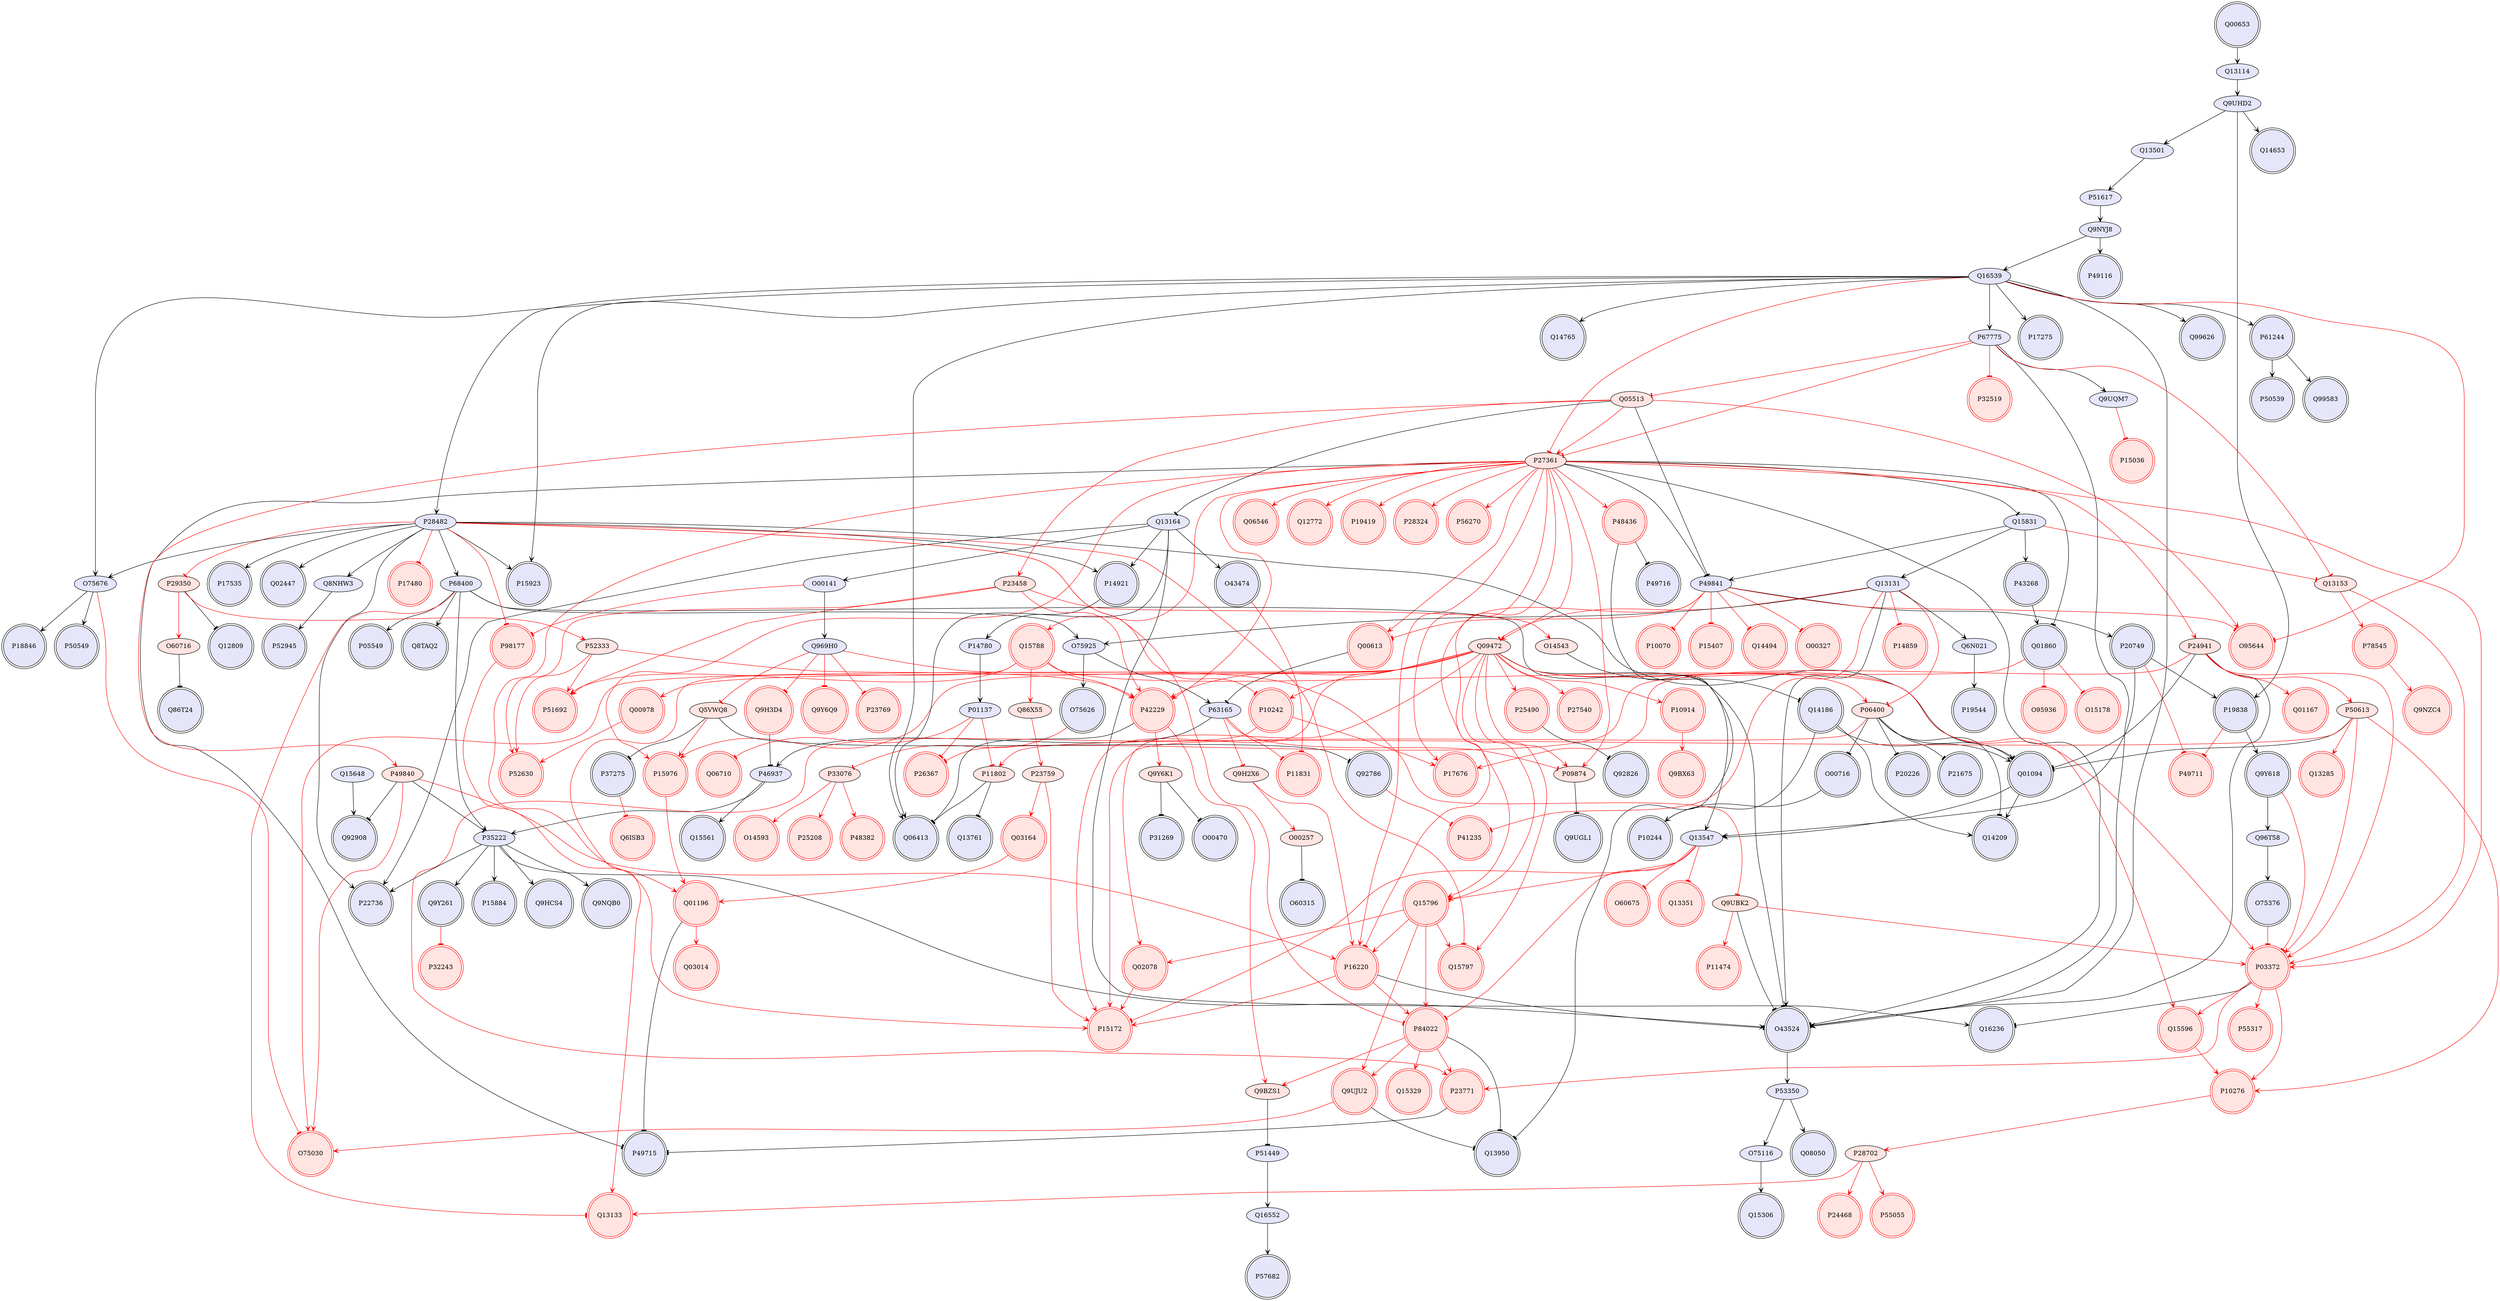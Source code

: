 digraph {

Q9UJU2->Q13950 [penwidth=1, color=black, arrowhead="tee"]
P48436->Q13950 [penwidth=1, color=black, arrowhead="tee"]
P84022->Q13950 [penwidth=1, color=black, arrowhead="tee"]
P53350->Q08050 [penwidth=1, color=black, arrowhead="vee"]
Q09472->O43524 [penwidth=1, color=black, arrowhead="tee"]
P27361->P49715 [penwidth=1, color=black, arrowhead="tee"]
P27361->Q15831 [penwidth=1, color=black, arrowhead="tee"]
P27361->O43524 [penwidth=1, color=black, arrowhead="tee"]
P27361->P49841 [penwidth=1, color=black, arrowhead="tee"]
P27361->Q01860 [penwidth=1, color=black, arrowhead="tee"]
Q13501->P51617 [penwidth=1, color=black, arrowhead="vee"]
Q9UHD2->Q13501 [penwidth=1, color=black, arrowhead="vee"]
P46937->P35222 [penwidth=1, color=black, arrowhead="vee"]
P35222->Q9NQB0 [penwidth=1, color=black, arrowhead="vee"]
P49840->P35222 [penwidth=1, color=black, arrowhead="tee"]
P68400->P35222 [penwidth=1, color=black, arrowhead="vee"]
P35222->P22736 [penwidth=1, color=black, arrowhead="vee"]
P35222->O43524 [penwidth=1, color=black, arrowhead="vee"]
P35222->P15884 [penwidth=1, color=black, arrowhead="vee"]
P35222->Q9HCS4 [penwidth=1, color=black, arrowhead="vee"]
Q00653->Q13114 [penwidth=1, color=black, arrowhead="vee"]
O00716->P10244 [penwidth=1, color=black, arrowhead="vee"]
Q9H3D4->P46937 [penwidth=1, color=black, arrowhead="tee"]
P63165->P46937 [penwidth=1, color=black, arrowhead="vee"]
P46937->Q15561 [penwidth=1, color=black, arrowhead="vee"]
Q9NYJ8->P49116 [penwidth=1, color=black, arrowhead="vee"]
P23771->P49715 [penwidth=1, color=black, arrowhead="tee"]
Q01196->P49715 [penwidth=1, color=black, arrowhead="tee"]
P16220->O43524 [penwidth=1, color=black, arrowhead="tee"]
P19838->Q9Y618 [penwidth=1, color=black, arrowhead="vee"]
P20749->P19838 [penwidth=1, color=black, arrowhead="vee"]
Q9UHD2->P19838 [penwidth=1, color=black, arrowhead="vee"]
P03372->Q16236 [penwidth=1, color=black, arrowhead="tee"]
P06400->O00716 [penwidth=1, color=black, arrowhead="tee"]
O14543->Q14186 [penwidth=1, color=black, arrowhead="tee"]
Q9Y618->Q96T58 [penwidth=1, color=black, arrowhead="vee"]
Q96T58->O75376 [penwidth=1, color=black, arrowhead="vee"]
Q01094->Q14209 [penwidth=1, color=black, arrowhead="vee"]
P06400->Q14209 [penwidth=1, color=black, arrowhead="tee"]
Q14186->Q14209 [penwidth=1, color=black, arrowhead="vee"]
Q15831->P49841 [penwidth=1, color=black, arrowhead="vee"]
Q15831->Q13131 [penwidth=1, color=black, arrowhead="vee"]
Q15831->P43268 [penwidth=1, color=black, arrowhead="vee"]
P29350->Q12809 [penwidth=1, color=black, arrowhead="tee"]
O75676->P18846 [penwidth=1, color=black, arrowhead="vee"]
Q16539->O75676 [penwidth=1, color=black, arrowhead="vee"]
P28482->O75676 [penwidth=1, color=black, arrowhead="vee"]
O75676->P50549 [penwidth=1, color=black, arrowhead="vee"]
P24941->Q01094 [penwidth=1, color=black, arrowhead="tee"]
P24941->O43524 [penwidth=1, color=black, arrowhead="tee"]
P67775->Q9UQM7 [penwidth=1, color=black, arrowhead="vee"]
P67775->O43524 [penwidth=1, color=black, arrowhead="vee"]
Q16539->P67775 [penwidth=1, color=black, arrowhead="vee"]
P14780->P01137 [penwidth=1, color=black, arrowhead="vee"]
P06400->P20226 [penwidth=1, color=black, arrowhead="tee"]
Q16539->Q14765 [penwidth=1, color=black, arrowhead="vee"]
P49840->Q92908 [penwidth=1, color=black, arrowhead="tee"]
Q9UHD2->Q14653 [penwidth=1, color=black, arrowhead="vee"]
O75925->P63165 [penwidth=1, color=black, arrowhead="vee"]
P68400->O75925 [penwidth=1, color=black, arrowhead="vee"]
O75925->O75626 [penwidth=1, color=black, arrowhead="vee"]
Q13131->O75925 [penwidth=1, color=black, arrowhead="vee"]
P53350->O75116 [penwidth=1, color=black, arrowhead="vee"]
O75116->Q15306 [penwidth=1, color=black, arrowhead="vee"]
Q00613->P63165 [penwidth=1, color=black, arrowhead="tee"]
O00141->Q969H0 [penwidth=1, color=black, arrowhead="vee"]
Q13164->O00141 [penwidth=1, color=black, arrowhead="vee"]
P61244->Q99583 [penwidth=1, color=black, arrowhead="vee"]
Q16539->P61244 [penwidth=1, color=black, arrowhead="vee"]
P61244->P50539 [penwidth=1, color=black, arrowhead="vee"]
P68400->Q13547 [penwidth=1, color=black, arrowhead="vee"]
P20749->Q13547 [penwidth=1, color=black, arrowhead="vee"]
Q01094->Q13547 [penwidth=1, color=black, arrowhead="vee"]
O43524->P53350 [penwidth=1, color=black, arrowhead="vee"]
P68400->Q8TAQ2 [penwidth=1, color=black, arrowhead="vee"]
P28482->P68400 [penwidth=1, color=black, arrowhead="vee"]
P68400->P05549 [penwidth=1, color=black, arrowhead="vee"]
P49841->P20749 [penwidth=1, color=black, arrowhead="vee"]
P50613->Q01094 [penwidth=1, color=black, arrowhead="tee"]
P06400->Q01094 [penwidth=1, color=black, arrowhead="tee"]
P28482->Q01094 [penwidth=1, color=black, arrowhead="vee"]
Q14186->Q01094 [penwidth=1, color=black, arrowhead="vee"]
P11802->Q13761 [penwidth=1, color=black, arrowhead="tee"]
P06400->P21675 [penwidth=1, color=black, arrowhead="tee"]
Q16539->P15923 [penwidth=1, color=black, arrowhead="vee"]
P28482->P15923 [penwidth=1, color=black, arrowhead="vee"]
Q9UBK2->O43524 [penwidth=1, color=black, arrowhead="tee"]
Q13164->P22736 [penwidth=1, color=black, arrowhead="vee"]
P28482->P22736 [penwidth=1, color=black, arrowhead="vee"]
Q13164->Q16236 [penwidth=1, color=black, arrowhead="vee"]
Q16539->P17275 [penwidth=1, color=black, arrowhead="vee"]
P51617->Q9NYJ8 [penwidth=1, color=black, arrowhead="vee"]
Q9NYJ8->Q16539 [penwidth=1, color=black, arrowhead="vee"]
Q05513->Q13164 [penwidth=1, color=black, arrowhead="tee"]
Q05513->P49841 [penwidth=1, color=black, arrowhead="tee"]
P09874->Q9UGL1 [penwidth=1, color=black, arrowhead="tee"]
Q13164->P14921 [penwidth=1, color=black, arrowhead="vee"]
Q13164->Q06413 [penwidth=1, color=black, arrowhead="vee"]
Q13114->Q9UHD2 [penwidth=1, color=black, arrowhead="vee"]
Q9BZS1->P51449 [penwidth=1, color=black, arrowhead="tee"]
Q16539->O43524 [penwidth=1, color=black, arrowhead="vee"]
Q13131->O43524 [penwidth=1, color=black, arrowhead="vee"]
P28482->P17535 [penwidth=1, color=black, arrowhead="vee"]
P28482->Q02447 [penwidth=1, color=black, arrowhead="vee"]
Q16539->P28482 [penwidth=1, color=black, arrowhead="vee"]
Q16539->Q99626 [penwidth=1, color=black, arrowhead="vee"]
Q16539->Q06413 [penwidth=1, color=black, arrowhead="vee"]
O60716->Q86T24 [penwidth=1, color=black, arrowhead="tee"]
P28482->P14921 [penwidth=1, color=black, arrowhead="vee"]
P28482->Q8NHW3 [penwidth=1, color=black, arrowhead="vee"]
P11802->Q06413 [penwidth=1, color=black, arrowhead="tee"]
Q13131->Q6N021 [penwidth=1, color=black, arrowhead="vee"]
O00257->O60315 [penwidth=1, color=black, arrowhead="tee"]
Q6N021->P19544 [penwidth=1, color=black, arrowhead="vee"]
P35222->Q9Y261 [penwidth=1, color=black, arrowhead="vee"]
P14921->P14780 [penwidth=1, color=black, arrowhead="vee"]
P43268->Q01860 [penwidth=1, color=black, arrowhead="vee"]
P25490->Q92826 [penwidth=1, color=black, arrowhead="tee"]
P42229->Q06413 [penwidth=1, color=black, arrowhead="tee"]
Q5VWQ8->P37275 [penwidth=1, color=black, arrowhead="tee"]
P48436->P49716 [penwidth=1, color=black, arrowhead="tee"]
Q16552->P57682 [penwidth=1, color=black, arrowhead="vee"]
Q5VWQ8->Q92786 [penwidth=1, color=black, arrowhead="tee"]
Q9Y6K1->O00470 [penwidth=1, color=black, arrowhead="tee"]
Q14186->P10244 [penwidth=1, color=black, arrowhead="vee"]
Q9Y6K1->P31269 [penwidth=1, color=black, arrowhead="tee"]
Q8NHW3->P52945 [penwidth=1, color=black, arrowhead="vee"]
Q13164->O43474 [penwidth=1, color=black, arrowhead="vee"]
P51449->Q16552 [penwidth=1, color=black, arrowhead="vee"]
Q13131->P14859 [penwidth=1, color=red, arrowhead="tee"]
P27361->Q09472 [penwidth=1, color=red, arrowhead="vee"]
Q09472->Q15797 [penwidth=1, color=red, arrowhead="vee"]
Q09472->P27540 [penwidth=1, color=red, arrowhead="vee"]
Q09472->P25490 [penwidth=1, color=red, arrowhead="vee"]
Q09472->P15172 [penwidth=1, color=red, arrowhead="vee"]
Q09472->P10242 [penwidth=1, color=red, arrowhead="vee"]
Q09472->Q15596 [penwidth=1, color=red, arrowhead="vee"]
Q09472->P10914 [penwidth=1, color=red, arrowhead="vee"]
Q09472->P06400 [penwidth=1, color=red, arrowhead="vee"]
Q09472->O75030 [penwidth=1, color=red, arrowhead="vee"]
Q09472->Q02078 [penwidth=1, color=red, arrowhead="vee"]
Q09472->P42229 [penwidth=1, color=red, arrowhead="vee"]
Q09472->P09874 [penwidth=1, color=red, arrowhead="vee"]
Q09472->P15976 [penwidth=1, color=red, arrowhead="vee"]
Q13131->Q09472 [penwidth=1, color=red, arrowhead="tee"]
Q09472->Q00978 [penwidth=1, color=red, arrowhead="vee"]
P49841->O00327 [penwidth=1, color=red, arrowhead="tee"]
P27361->P16220 [penwidth=1, color=red, arrowhead="vee"]
P27361->P03372 [penwidth=1, color=red, arrowhead="vee"]
P27361->P24941 [penwidth=1, color=red, arrowhead="vee"]
P67775->P27361 [penwidth=1, color=red, arrowhead="tee"]
P27361->Q00613 [penwidth=1, color=red, arrowhead="vee"]
P27361->Q15788 [penwidth=1, color=red, arrowhead="vee"]
P27361->Q06546 [penwidth=1, color=red, arrowhead="vee"]
P27361->P42229 [penwidth=1, color=red, arrowhead="vee"]
P27361->P17676 [penwidth=1, color=red, arrowhead="vee"]
Q05513->P27361 [penwidth=1, color=red, arrowhead="vee"]
P27361->P09874 [penwidth=1, color=red, arrowhead="vee"]
P27361->Q12772 [penwidth=1, color=red, arrowhead="vee"]
P27361->P15976 [penwidth=1, color=red, arrowhead="vee"]
P27361->Q01196 [penwidth=1, color=red, arrowhead="vee"]
Q16539->P27361 [penwidth=1, color=red, arrowhead="tee"]
P27361->P19419 [penwidth=1, color=red, arrowhead="vee"]
P27361->P28324 [penwidth=1, color=red, arrowhead="vee"]
P27361->P56270 [penwidth=1, color=red, arrowhead="vee"]
P42229->Q9Y6K1 [penwidth=1, color=red, arrowhead="vee"]
Q15788->P51692 [penwidth=1, color=red, arrowhead="vee"]
P23458->P51692 [penwidth=1, color=red, arrowhead="vee"]
P28482->Q15797 [penwidth=1, color=red, arrowhead="tee"]
Q9H2X6->P16220 [penwidth=1, color=red, arrowhead="vee"]
P49840->P16220 [penwidth=1, color=red, arrowhead="vee"]
P16220->P84022 [penwidth=1, color=red, arrowhead="vee"]
P49841->P16220 [penwidth=1, color=red, arrowhead="tee"]
Q9Y261->P32243 [penwidth=1, color=red, arrowhead="tee"]
Q969H0->Q9Y6Q9 [penwidth=1, color=red, arrowhead="tee"]
P63165->Q9H2X6 [penwidth=1, color=red, arrowhead="tee"]
Q9H2X6->O00257 [penwidth=1, color=red, arrowhead="vee"]
Q9Y618->P03372 [penwidth=1, color=red, arrowhead="tee"]
O75376->P03372 [penwidth=1, color=red, arrowhead="tee"]
P24941->P03372 [penwidth=1, color=red, arrowhead="vee"]
Q15788->P03372 [penwidth=1, color=red, arrowhead="vee"]
P03372->P10276 [penwidth=1, color=red, arrowhead="vee"]
P03372->P23771 [penwidth=1, color=red, arrowhead="vee"]
P03372->Q15596 [penwidth=1, color=red, arrowhead="vee"]
P50613->P03372 [penwidth=1, color=red, arrowhead="vee"]
Q13153->P03372 [penwidth=1, color=red, arrowhead="vee"]
Q9UBK2->P03372 [penwidth=1, color=red, arrowhead="vee"]
P03372->P55317 [penwidth=1, color=red, arrowhead="vee"]
P23458->P52630 [penwidth=1, color=red, arrowhead="vee"]
Q00978->P52630 [penwidth=1, color=red, arrowhead="vee"]
P49841->P10070 [penwidth=1, color=red, arrowhead="tee"]
P23458->O14543 [penwidth=1, color=red, arrowhead="vee"]
Q15831->Q13153 [penwidth=1, color=red, arrowhead="tee"]
Q15788->Q86X55 [penwidth=1, color=red, arrowhead="vee"]
Q86X55->P23759 [penwidth=1, color=red, arrowhead="vee"]
P29350->O60716 [penwidth=1, color=red, arrowhead="vee"]
P28482->P29350 [penwidth=1, color=red, arrowhead="tee"]
O75676->O75030 [penwidth=1, color=red, arrowhead="tee"]
P24941->P50613 [penwidth=1, color=red, arrowhead="vee"]
P24941->P17676 [penwidth=1, color=red, arrowhead="vee"]
P24941->Q01167 [penwidth=1, color=red, arrowhead="vee"]
P67775->Q13153 [penwidth=1, color=red, arrowhead="tee"]
P67775->Q05513 [penwidth=1, color=red, arrowhead="tee"]
P67775->P32519 [penwidth=1, color=red, arrowhead="tee"]
O43474->P11831 [penwidth=1, color=red, arrowhead="tee"]
P49840->O75030 [penwidth=1, color=red, arrowhead="vee"]
Q05513->P49840 [penwidth=1, color=red, arrowhead="vee"]
P49841->Q00613 [penwidth=1, color=red, arrowhead="tee"]
Q15788->P42229 [penwidth=1, color=red, arrowhead="vee"]
Q15788->Q13133 [penwidth=1, color=red, arrowhead="vee"]
Q9UJU2->O75030 [penwidth=1, color=red, arrowhead="vee"]
P84022->Q9UJU2 [penwidth=1, color=red, arrowhead="vee"]
Q969H0->Q9H3D4 [penwidth=1, color=red, arrowhead="tee"]
Q15596->P10276 [penwidth=1, color=red, arrowhead="vee"]
P50613->P10276 [penwidth=1, color=red, arrowhead="vee"]
P10276->P28702 [penwidth=1, color=red, arrowhead="vee"]
Q13547->P15172 [penwidth=1, color=red, arrowhead="tee"]
P06400->P15172 [penwidth=1, color=red, arrowhead="vee"]
Q02078->P15172 [penwidth=1, color=red, arrowhead="vee"]
P10242->P23771 [penwidth=1, color=red, arrowhead="vee"]
P10242->P17676 [penwidth=1, color=red, arrowhead="vee"]
P28482->P10242 [penwidth=1, color=red, arrowhead="tee"]
P63165->P11831 [penwidth=1, color=red, arrowhead="tee"]
P63165->P09874 [penwidth=1, color=red, arrowhead="tee"]
O00141->P98177 [penwidth=1, color=red, arrowhead="tee"]
P84022->P23771 [penwidth=1, color=red, arrowhead="vee"]
Q13547->O60675 [penwidth=1, color=red, arrowhead="tee"]
Q13547->P84022 [penwidth=1, color=red, arrowhead="tee"]
Q13547->Q13351 [penwidth=1, color=red, arrowhead="tee"]
Q9UQM7->P15036 [penwidth=1, color=red, arrowhead="tee"]
P33076->P25208 [penwidth=1, color=red, arrowhead="vee"]
P68400->Q13133 [penwidth=1, color=red, arrowhead="tee"]
P50613->Q13285 [penwidth=1, color=red, arrowhead="vee"]
P50613->P11802 [penwidth=1, color=red, arrowhead="vee"]
P49841->P15407 [penwidth=1, color=red, arrowhead="tee"]
P10914->Q9BX63 [penwidth=1, color=red, arrowhead="vee"]
P01137->Q06710 [penwidth=1, color=red, arrowhead="tee"]
Q13131->P06400 [penwidth=1, color=red, arrowhead="tee"]
Q969H0->Q9UBK2 [penwidth=1, color=red, arrowhead="tee"]
Q969H0->Q5VWQ8 [penwidth=1, color=red, arrowhead="tee"]
Q969H0->P23769 [penwidth=1, color=red, arrowhead="tee"]
Q13153->P78545 [penwidth=1, color=red, arrowhead="vee"]
Q9UBK2->P11474 [penwidth=1, color=red, arrowhead="vee"]
P23458->P42229 [penwidth=1, color=red, arrowhead="vee"]
P42229->Q9BZS1 [penwidth=1, color=red, arrowhead="vee"]
P84022->Q15329 [penwidth=1, color=red, arrowhead="vee"]
P28482->P84022 [penwidth=1, color=red, arrowhead="tee"]
P84022->Q9BZS1 [penwidth=1, color=red, arrowhead="vee"]
Q05513->P23458 [penwidth=1, color=red, arrowhead="vee"]
Q05513->O95644 [penwidth=1, color=red, arrowhead="vee"]
Q03164->Q01196 [penwidth=1, color=red, arrowhead="vee"]
P23759->Q03164 [penwidth=1, color=red, arrowhead="vee"]
P15976->Q01196 [penwidth=1, color=red, arrowhead="vee"]
Q5VWQ8->P15976 [penwidth=1, color=red, arrowhead="vee"]
Q01196->Q03014 [penwidth=1, color=red, arrowhead="vee"]
Q16539->O95644 [penwidth=1, color=red, arrowhead="tee"]
P49841->O95644 [penwidth=1, color=red, arrowhead="tee"]
P49841->Q14494 [penwidth=1, color=red, arrowhead="tee"]
P28482->P98177 [penwidth=1, color=red, arrowhead="tee"]
P28482->P17480 [penwidth=1, color=red, arrowhead="tee"]
Q92786->P41235 [penwidth=1, color=red, arrowhead="tee"]
P28702->Q13133 [penwidth=1, color=red, arrowhead="vee"]
P28702->P55055 [penwidth=1, color=red, arrowhead="vee"]
P28702->P24468 [penwidth=1, color=red, arrowhead="vee"]
Q13131->P41235 [penwidth=1, color=red, arrowhead="tee"]
P78545->Q9NZC4 [penwidth=1, color=red, arrowhead="vee"]
P33076->P48382 [penwidth=1, color=red, arrowhead="vee"]
P33076->O14593 [penwidth=1, color=red, arrowhead="vee"]
P16220->P15172 [penwidth=1, color=red, arrowhead="vee"]
P23759->P15172 [penwidth=1, color=red, arrowhead="vee"]
P98177->P15172 [penwidth=1, color=red, arrowhead="vee"]
P19838->P49711 [penwidth=1, color=red, arrowhead="tee"]
P20749->P49711 [penwidth=1, color=red, arrowhead="tee"]
Q01860->O95936 [penwidth=1, color=red, arrowhead="tee"]
Q01860->P26367 [penwidth=1, color=red, arrowhead="tee"]
Q01860->O15178 [penwidth=1, color=red, arrowhead="tee"]
P37275->Q6ISB3 [penwidth=1, color=red, arrowhead="tee"]
O75626->P33076 [penwidth=1, color=red, arrowhead="tee"]
P27361->P48436 [penwidth=1, color=red, arrowhead="vee"]
P01137->P26367 [penwidth=1, color=red, arrowhead="tee"]
P01137->P11802 [penwidth=1, color=red, arrowhead="tee"]
Q15648->Q92908 [penwidth=1, color=black, arrowhead="vee"]
Q09472->Q15796 [penwidth=1, color=red, arrowhead="vee"]
P27361->Q15796 [penwidth=1, color=red, arrowhead="vee"]
Q15796->Q15797 [penwidth=1, color=red, arrowhead="vee"]
Q15796->P16220 [penwidth=1, color=red, arrowhead="vee"]
Q15796->Q9UJU2 [penwidth=1, color=red, arrowhead="vee"]
Q13547->Q15796 [penwidth=1, color=red, arrowhead="tee"]
Q15796->Q02078 [penwidth=1, color=red, arrowhead="vee"]
Q15796->P84022 [penwidth=1, color=red, arrowhead="vee"]
P52333->P51692 [penwidth=1, color=red, arrowhead="vee"]
P52333->P52630 [penwidth=1, color=red, arrowhead="vee"]
P29350->P52333 [penwidth=1, color=red, arrowhead="vee"]
P52333->P42229 [penwidth=1, color=red, arrowhead="vee"]
Q00653 [style=filled, color=black, fillcolor=lavender, shape=invhouse];
P27540 [style=filled, color=red, fillcolor=mistyrose, shape=doublecircle];
O00327 [style=filled, color=red, fillcolor=mistyrose, shape=doublecircle];
P18846 [style=filled, color=black, fillcolor=lavender, shape=doublecircle];
Q9BX63 [style=filled, color=red, fillcolor=mistyrose, shape=doublecircle];
P20749 [style=filled, color=black, fillcolor=lavender, shape=doublecircle];
Q99626 [style=filled, color=black, fillcolor=lavender, shape=doublecircle];
P49715 [style=filled, color=black, fillcolor=lavender, shape=doublecircle];
P17676 [style=filled, color=red, fillcolor=mistyrose, shape=doublecircle];
P49716 [style=filled, color=black, fillcolor=lavender, shape=doublecircle];
P16220 [style=filled, color=red, fillcolor=mistyrose, shape=doublecircle];
P49711 [style=filled, color=red, fillcolor=mistyrose, shape=doublecircle];
Q01094 [style=filled, color=black, fillcolor=lavender, shape=doublecircle];
Q14209 [style=filled, color=black, fillcolor=lavender, shape=doublecircle];
O00716 [style=filled, color=black, fillcolor=lavender, shape=doublecircle];
Q15329 [style=filled, color=red, fillcolor=mistyrose, shape=doublecircle];
Q9NZC4 [style=filled, color=red, fillcolor=mistyrose, shape=doublecircle];
P32519 [style=filled, color=red, fillcolor=mistyrose, shape=doublecircle];
P78545 [style=filled, color=red, fillcolor=mistyrose, shape=doublecircle];
P19419 [style=filled, color=red, fillcolor=mistyrose, shape=doublecircle];
P28324 [style=filled, color=red, fillcolor=mistyrose, shape=doublecircle];
O95936 [style=filled, color=red, fillcolor=mistyrose, shape=doublecircle];
Q12809 [style=filled, color=black, fillcolor=lavender, shape=doublecircle];
P03372 [style=filled, color=red, fillcolor=mistyrose, shape=doublecircle];
P11474 [style=filled, color=red, fillcolor=mistyrose, shape=doublecircle];
P14921 [style=filled, color=black, fillcolor=lavender, shape=doublecircle];
P15036 [style=filled, color=red, fillcolor=mistyrose, shape=doublecircle];
P50549 [style=filled, color=black, fillcolor=lavender, shape=doublecircle];
P43268 [style=filled, color=black, fillcolor=lavender, shape=doublecircle];
P15407 [style=filled, color=red, fillcolor=mistyrose, shape=doublecircle];
P55317 [style=filled, color=red, fillcolor=mistyrose, shape=doublecircle];
Q9Y261 [style=filled, color=black, fillcolor=lavender, shape=doublecircle];
Q01167 [style=filled, color=red, fillcolor=mistyrose, shape=doublecircle];
Q08050 [style=filled, color=black, fillcolor=lavender, shape=doublecircle];
O43524 [style=filled, color=black, fillcolor=lavender, shape=doublecircle];
P98177 [style=filled, color=red, fillcolor=mistyrose, shape=doublecircle];
Q06546 [style=filled, color=red, fillcolor=mistyrose, shape=doublecircle];
P15976 [style=filled, color=red, fillcolor=mistyrose, shape=doublecircle];
P23769 [style=filled, color=red, fillcolor=mistyrose, shape=doublecircle];
P23771 [style=filled, color=red, fillcolor=mistyrose, shape=doublecircle];
Q92908 [style=filled, color=black, fillcolor=lavender, shape=doublecircle];
P10070 [style=filled, color=red, fillcolor=mistyrose, shape=doublecircle];
Q6ISB3 [style=filled, color=red, fillcolor=mistyrose, shape=doublecircle];
Q03014 [style=filled, color=red, fillcolor=mistyrose, shape=doublecircle];
P41235 [style=filled, color=red, fillcolor=mistyrose, shape=doublecircle];
P31269 [style=filled, color=black, fillcolor=lavender, shape=doublecircle];
Q92826 [style=filled, color=black, fillcolor=lavender, shape=doublecircle];
Q00613 [style=filled, color=red, fillcolor=mistyrose, shape=doublecircle];
P10914 [style=filled, color=red, fillcolor=mistyrose, shape=doublecircle];
Q14653 [style=filled, color=black, fillcolor=lavender, shape=doublecircle];
Q15306 [style=filled, color=black, fillcolor=lavender, shape=doublecircle];
Q00978 [style=filled, color=red, fillcolor=mistyrose, shape=doublecircle];
P17275 [style=filled, color=black, fillcolor=lavender, shape=doublecircle];
P17535 [style=filled, color=black, fillcolor=lavender, shape=doublecircle];
Q9UGL1 [style=filled, color=black, fillcolor=lavender, shape=doublecircle];
Q13351 [style=filled, color=red, fillcolor=mistyrose, shape=doublecircle];
P57682 [style=filled, color=black, fillcolor=lavender, shape=doublecircle];
O43474 [style=filled, color=black, fillcolor=lavender, shape=doublecircle];
Q03164 [style=filled, color=red, fillcolor=mistyrose, shape=doublecircle];
Q9UJU2 [style=filled, color=red, fillcolor=mistyrose, shape=doublecircle];
O60675 [style=filled, color=red, fillcolor=mistyrose, shape=doublecircle];
P61244 [style=filled, color=black, fillcolor=lavender, shape=doublecircle];
P56270 [style=filled, color=red, fillcolor=mistyrose, shape=doublecircle];
Q02078 [style=filled, color=red, fillcolor=mistyrose, shape=doublecircle];
Q06413 [style=filled, color=black, fillcolor=lavender, shape=doublecircle];
O00470 [style=filled, color=black, fillcolor=lavender, shape=doublecircle];
O75030 [style=filled, color=red, fillcolor=mistyrose, shape=doublecircle];
Q99583 [style=filled, color=black, fillcolor=lavender, shape=doublecircle];
P50539 [style=filled, color=black, fillcolor=lavender, shape=doublecircle];
P10242 [style=filled, color=red, fillcolor=mistyrose, shape=doublecircle];
P10244 [style=filled, color=black, fillcolor=lavender, shape=doublecircle];
P15172 [style=filled, color=red, fillcolor=mistyrose, shape=doublecircle];
Q15788 [style=filled, color=red, fillcolor=mistyrose, shape=doublecircle];
Q15596 [style=filled, color=red, fillcolor=mistyrose, shape=doublecircle];
Q9Y6Q9 [style=filled, color=red, fillcolor=mistyrose, shape=doublecircle];
O75376 [style=filled, color=black, fillcolor=lavender, shape=doublecircle];
O95644 [style=filled, color=red, fillcolor=mistyrose, shape=doublecircle];
Q16236 [style=filled, color=black, fillcolor=lavender, shape=doublecircle];
P19838 [style=filled, color=black, fillcolor=lavender, shape=doublecircle];
Q00653 [style=filled, color=black, fillcolor=lavender, shape=doublecircle];
P25208 [style=filled, color=red, fillcolor=mistyrose, shape=doublecircle];
P55055 [style=filled, color=red, fillcolor=mistyrose, shape=doublecircle];
Q13133 [style=filled, color=red, fillcolor=mistyrose, shape=doublecircle];
P49116 [style=filled, color=black, fillcolor=lavender, shape=doublecircle];
P24468 [style=filled, color=red, fillcolor=mistyrose, shape=doublecircle];
Q9Y618 [style=filled, color=black, fillcolor=lavender, shape=doublecircle];
P22736 [style=filled, color=black, fillcolor=lavender, shape=doublecircle];
Q13285 [style=filled, color=red, fillcolor=mistyrose, shape=doublecircle];
Q14494 [style=filled, color=red, fillcolor=mistyrose, shape=doublecircle];
P32243 [style=filled, color=red, fillcolor=mistyrose, shape=doublecircle];
P26367 [style=filled, color=red, fillcolor=mistyrose, shape=doublecircle];
Q06710 [style=filled, color=red, fillcolor=mistyrose, shape=doublecircle];
P52945 [style=filled, color=black, fillcolor=lavender, shape=doublecircle];
P14859 [style=filled, color=red, fillcolor=mistyrose, shape=doublecircle];
Q01860 [style=filled, color=black, fillcolor=lavender, shape=doublecircle];
O75626 [style=filled, color=black, fillcolor=lavender, shape=doublecircle];
Q92786 [style=filled, color=black, fillcolor=lavender, shape=doublecircle];
P10276 [style=filled, color=red, fillcolor=mistyrose, shape=doublecircle];
P48382 [style=filled, color=red, fillcolor=mistyrose, shape=doublecircle];
O14593 [style=filled, color=red, fillcolor=mistyrose, shape=doublecircle];
Q01196 [style=filled, color=red, fillcolor=mistyrose, shape=doublecircle];
Q13950 [style=filled, color=black, fillcolor=lavender, shape=doublecircle];
Q13761 [style=filled, color=black, fillcolor=lavender, shape=doublecircle];
Q15797 [style=filled, color=red, fillcolor=mistyrose, shape=doublecircle];
Q15796 [style=filled, color=red, fillcolor=mistyrose, shape=doublecircle];
P84022 [style=filled, color=red, fillcolor=mistyrose, shape=doublecircle];
Q8TAQ2 [style=filled, color=black, fillcolor=lavender, shape=doublecircle];
P48436 [style=filled, color=red, fillcolor=mistyrose, shape=doublecircle];
Q02447 [style=filled, color=black, fillcolor=lavender, shape=doublecircle];
Q12772 [style=filled, color=red, fillcolor=mistyrose, shape=doublecircle];
P11831 [style=filled, color=red, fillcolor=mistyrose, shape=doublecircle];
P52630 [style=filled, color=red, fillcolor=mistyrose, shape=doublecircle];
Q14765 [style=filled, color=black, fillcolor=lavender, shape=doublecircle];
P42229 [style=filled, color=red, fillcolor=mistyrose, shape=doublecircle];
P51692 [style=filled, color=red, fillcolor=mistyrose, shape=doublecircle];
O15178 [style=filled, color=red, fillcolor=mistyrose, shape=doublecircle];
P21675 [style=filled, color=black, fillcolor=lavender, shape=doublecircle];
P20226 [style=filled, color=black, fillcolor=lavender, shape=doublecircle];
P15923 [style=filled, color=black, fillcolor=lavender, shape=doublecircle];
Q9HCS4 [style=filled, color=black, fillcolor=lavender, shape=doublecircle];
P15884 [style=filled, color=black, fillcolor=lavender, shape=doublecircle];
Q9NQB0 [style=filled, color=black, fillcolor=lavender, shape=doublecircle];
Q15561 [style=filled, color=black, fillcolor=lavender, shape=doublecircle];
P05549 [style=filled, color=black, fillcolor=lavender, shape=doublecircle];
Q14186 [style=filled, color=black, fillcolor=lavender, shape=doublecircle];
Q9H3D4 [style=filled, color=red, fillcolor=mistyrose, shape=doublecircle];
P17480 [style=filled, color=red, fillcolor=mistyrose, shape=doublecircle];
P19544 [style=filled, color=black, fillcolor=lavender, shape=doublecircle];
P25490 [style=filled, color=red, fillcolor=mistyrose, shape=doublecircle];
Q86T24 [style=filled, color=black, fillcolor=lavender, shape=doublecircle];
P37275 [style=filled, color=black, fillcolor=lavender, shape=doublecircle];
O60315 [style=filled, color=black, fillcolor=lavender, shape=doublecircle];
P53350 [style=filled, fillcolor=lavender];
Q09472 [style=filled, fillcolor=mistyrose];
P27361 [style=filled, fillcolor=mistyrose];
Q13501 [style=filled, fillcolor=lavender];
Q9UHD2 [style=filled, fillcolor=lavender];
P46937 [style=filled, fillcolor=lavender];
P35222 [style=filled, fillcolor=lavender];
P49840 [style=filled, fillcolor=mistyrose];
P68400 [style=filled, fillcolor=lavender];
P63165 [style=filled, fillcolor=lavender];
Q9NYJ8 [style=filled, fillcolor=lavender];
P06400 [style=filled, fillcolor=mistyrose];
O14543 [style=filled, fillcolor=mistyrose];
Q96T58 [style=filled, fillcolor=lavender];
Q15831 [style=filled, fillcolor=lavender];
P29350 [style=filled, fillcolor=mistyrose];
O75676 [style=filled, fillcolor=lavender];
Q16539 [style=filled, fillcolor=lavender];
P28482 [style=filled, fillcolor=lavender];
P24941 [style=filled, fillcolor=mistyrose];
P67775 [style=filled, fillcolor=lavender];
P14780 [style=filled, fillcolor=lavender];
O75925 [style=filled, fillcolor=lavender];
Q13131 [style=filled, fillcolor=lavender];
O75116 [style=filled, fillcolor=lavender];
O00141 [style=filled, fillcolor=lavender];
Q13164 [style=filled, fillcolor=lavender];
P49841 [style=filled, fillcolor=lavender];
P50613 [style=filled, fillcolor=mistyrose];
P11802 [style=filled, fillcolor=mistyrose];
Q9UBK2 [style=filled, fillcolor=mistyrose];
P51617 [style=filled, fillcolor=lavender];
Q05513 [style=filled, fillcolor=mistyrose];
P09874 [style=filled, fillcolor=mistyrose];
Q13114 [style=filled, fillcolor=lavender];
Q9BZS1 [style=filled, fillcolor=mistyrose];
O60716 [style=filled, fillcolor=mistyrose];
O00257 [style=filled, fillcolor=mistyrose];
Q6N021 [style=filled, fillcolor=lavender];
Q5VWQ8 [style=filled, fillcolor=mistyrose];
Q16552 [style=filled, fillcolor=lavender];
Q9Y6K1 [style=filled, fillcolor=mistyrose];
Q8NHW3 [style=filled, fillcolor=lavender];
P51449 [style=filled, fillcolor=lavender];
P23458 [style=filled, fillcolor=mistyrose];
Q9H2X6 [style=filled, fillcolor=mistyrose];
Q969H0 [style=filled, fillcolor=lavender];
Q13153 [style=filled, fillcolor=mistyrose];
Q86X55 [style=filled, fillcolor=mistyrose];
Q13547 [style=filled, fillcolor=lavender];
Q9UQM7 [style=filled, fillcolor=lavender];
P33076 [style=filled, fillcolor=mistyrose];
P01137 [style=filled, fillcolor=lavender];
P23759 [style=filled, fillcolor=mistyrose];
P28702 [style=filled, fillcolor=mistyrose];
Q15648 [style=filled, fillcolor=lavender];
P52333 [style=filled, fillcolor=mistyrose];


}

